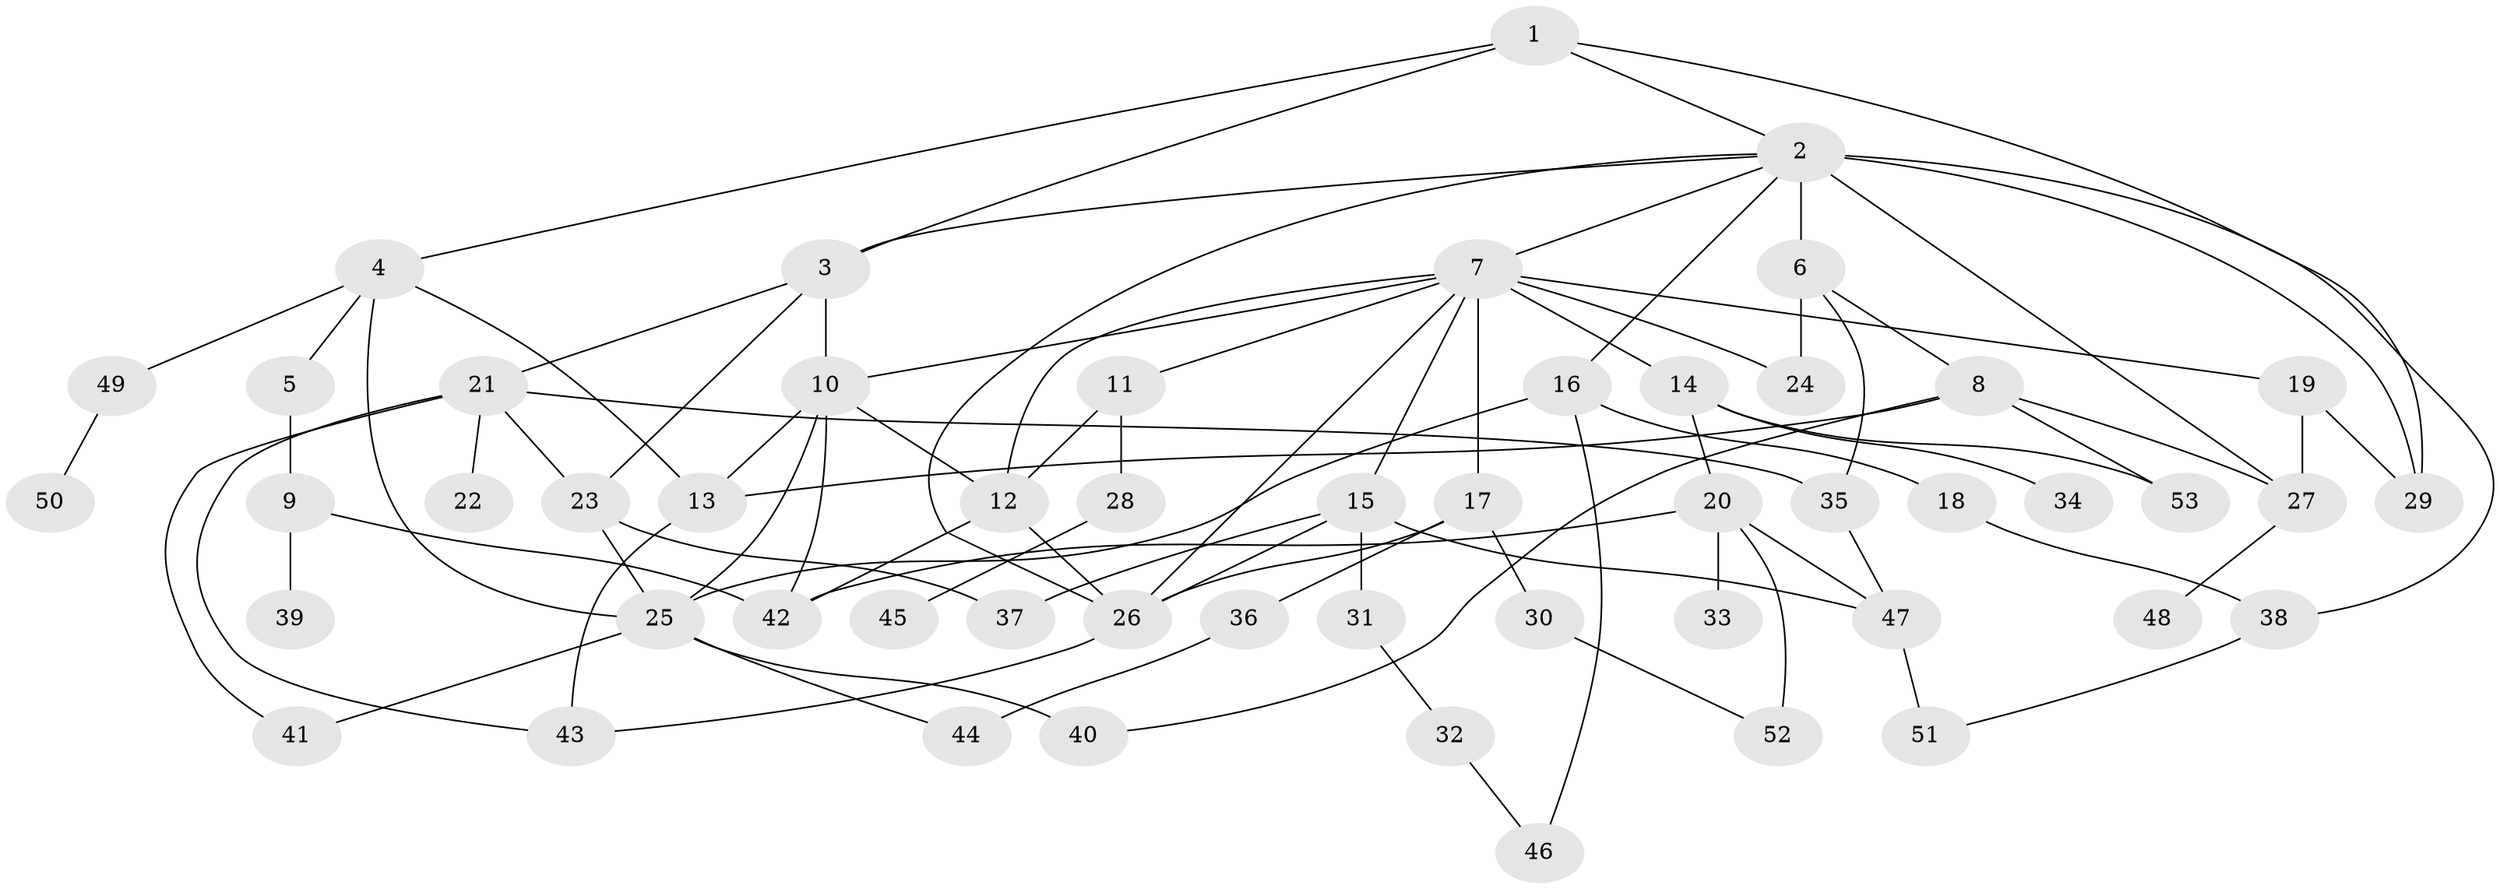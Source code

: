 // original degree distribution, {6: 0.030303030303030304, 7: 0.015151515151515152, 4: 0.11363636363636363, 3: 0.21212121212121213, 10: 0.007575757575757576, 2: 0.2727272727272727, 5: 0.045454545454545456, 1: 0.30303030303030304}
// Generated by graph-tools (version 1.1) at 2025/49/03/04/25 22:49:10]
// undirected, 53 vertices, 88 edges
graph export_dot {
  node [color=gray90,style=filled];
  1;
  2;
  3;
  4;
  5;
  6;
  7;
  8;
  9;
  10;
  11;
  12;
  13;
  14;
  15;
  16;
  17;
  18;
  19;
  20;
  21;
  22;
  23;
  24;
  25;
  26;
  27;
  28;
  29;
  30;
  31;
  32;
  33;
  34;
  35;
  36;
  37;
  38;
  39;
  40;
  41;
  42;
  43;
  44;
  45;
  46;
  47;
  48;
  49;
  50;
  51;
  52;
  53;
  1 -- 2 [weight=1.0];
  1 -- 3 [weight=1.0];
  1 -- 4 [weight=1.0];
  1 -- 29 [weight=1.0];
  2 -- 3 [weight=1.0];
  2 -- 6 [weight=3.0];
  2 -- 7 [weight=1.0];
  2 -- 16 [weight=1.0];
  2 -- 26 [weight=1.0];
  2 -- 27 [weight=1.0];
  2 -- 29 [weight=1.0];
  2 -- 38 [weight=1.0];
  3 -- 10 [weight=1.0];
  3 -- 21 [weight=1.0];
  3 -- 23 [weight=1.0];
  4 -- 5 [weight=1.0];
  4 -- 13 [weight=1.0];
  4 -- 25 [weight=1.0];
  4 -- 49 [weight=1.0];
  5 -- 9 [weight=1.0];
  6 -- 8 [weight=1.0];
  6 -- 24 [weight=1.0];
  6 -- 35 [weight=1.0];
  7 -- 10 [weight=1.0];
  7 -- 11 [weight=1.0];
  7 -- 12 [weight=1.0];
  7 -- 14 [weight=1.0];
  7 -- 15 [weight=1.0];
  7 -- 17 [weight=1.0];
  7 -- 19 [weight=1.0];
  7 -- 24 [weight=2.0];
  7 -- 26 [weight=1.0];
  8 -- 13 [weight=1.0];
  8 -- 27 [weight=1.0];
  8 -- 40 [weight=1.0];
  8 -- 53 [weight=1.0];
  9 -- 39 [weight=2.0];
  9 -- 42 [weight=1.0];
  10 -- 12 [weight=1.0];
  10 -- 13 [weight=1.0];
  10 -- 25 [weight=1.0];
  10 -- 42 [weight=1.0];
  11 -- 12 [weight=1.0];
  11 -- 28 [weight=1.0];
  12 -- 26 [weight=1.0];
  12 -- 42 [weight=1.0];
  13 -- 43 [weight=1.0];
  14 -- 20 [weight=1.0];
  14 -- 34 [weight=2.0];
  14 -- 53 [weight=1.0];
  15 -- 26 [weight=1.0];
  15 -- 31 [weight=1.0];
  15 -- 37 [weight=1.0];
  15 -- 47 [weight=1.0];
  16 -- 18 [weight=1.0];
  16 -- 25 [weight=1.0];
  16 -- 46 [weight=1.0];
  17 -- 26 [weight=1.0];
  17 -- 30 [weight=1.0];
  17 -- 36 [weight=1.0];
  18 -- 38 [weight=1.0];
  19 -- 27 [weight=1.0];
  19 -- 29 [weight=1.0];
  20 -- 33 [weight=1.0];
  20 -- 42 [weight=1.0];
  20 -- 47 [weight=1.0];
  20 -- 52 [weight=1.0];
  21 -- 22 [weight=1.0];
  21 -- 23 [weight=1.0];
  21 -- 35 [weight=1.0];
  21 -- 41 [weight=1.0];
  21 -- 43 [weight=1.0];
  23 -- 25 [weight=1.0];
  23 -- 37 [weight=1.0];
  25 -- 40 [weight=3.0];
  25 -- 41 [weight=1.0];
  25 -- 44 [weight=1.0];
  26 -- 43 [weight=1.0];
  27 -- 48 [weight=1.0];
  28 -- 45 [weight=1.0];
  30 -- 52 [weight=1.0];
  31 -- 32 [weight=1.0];
  32 -- 46 [weight=1.0];
  35 -- 47 [weight=1.0];
  36 -- 44 [weight=3.0];
  38 -- 51 [weight=1.0];
  47 -- 51 [weight=1.0];
  49 -- 50 [weight=1.0];
}

